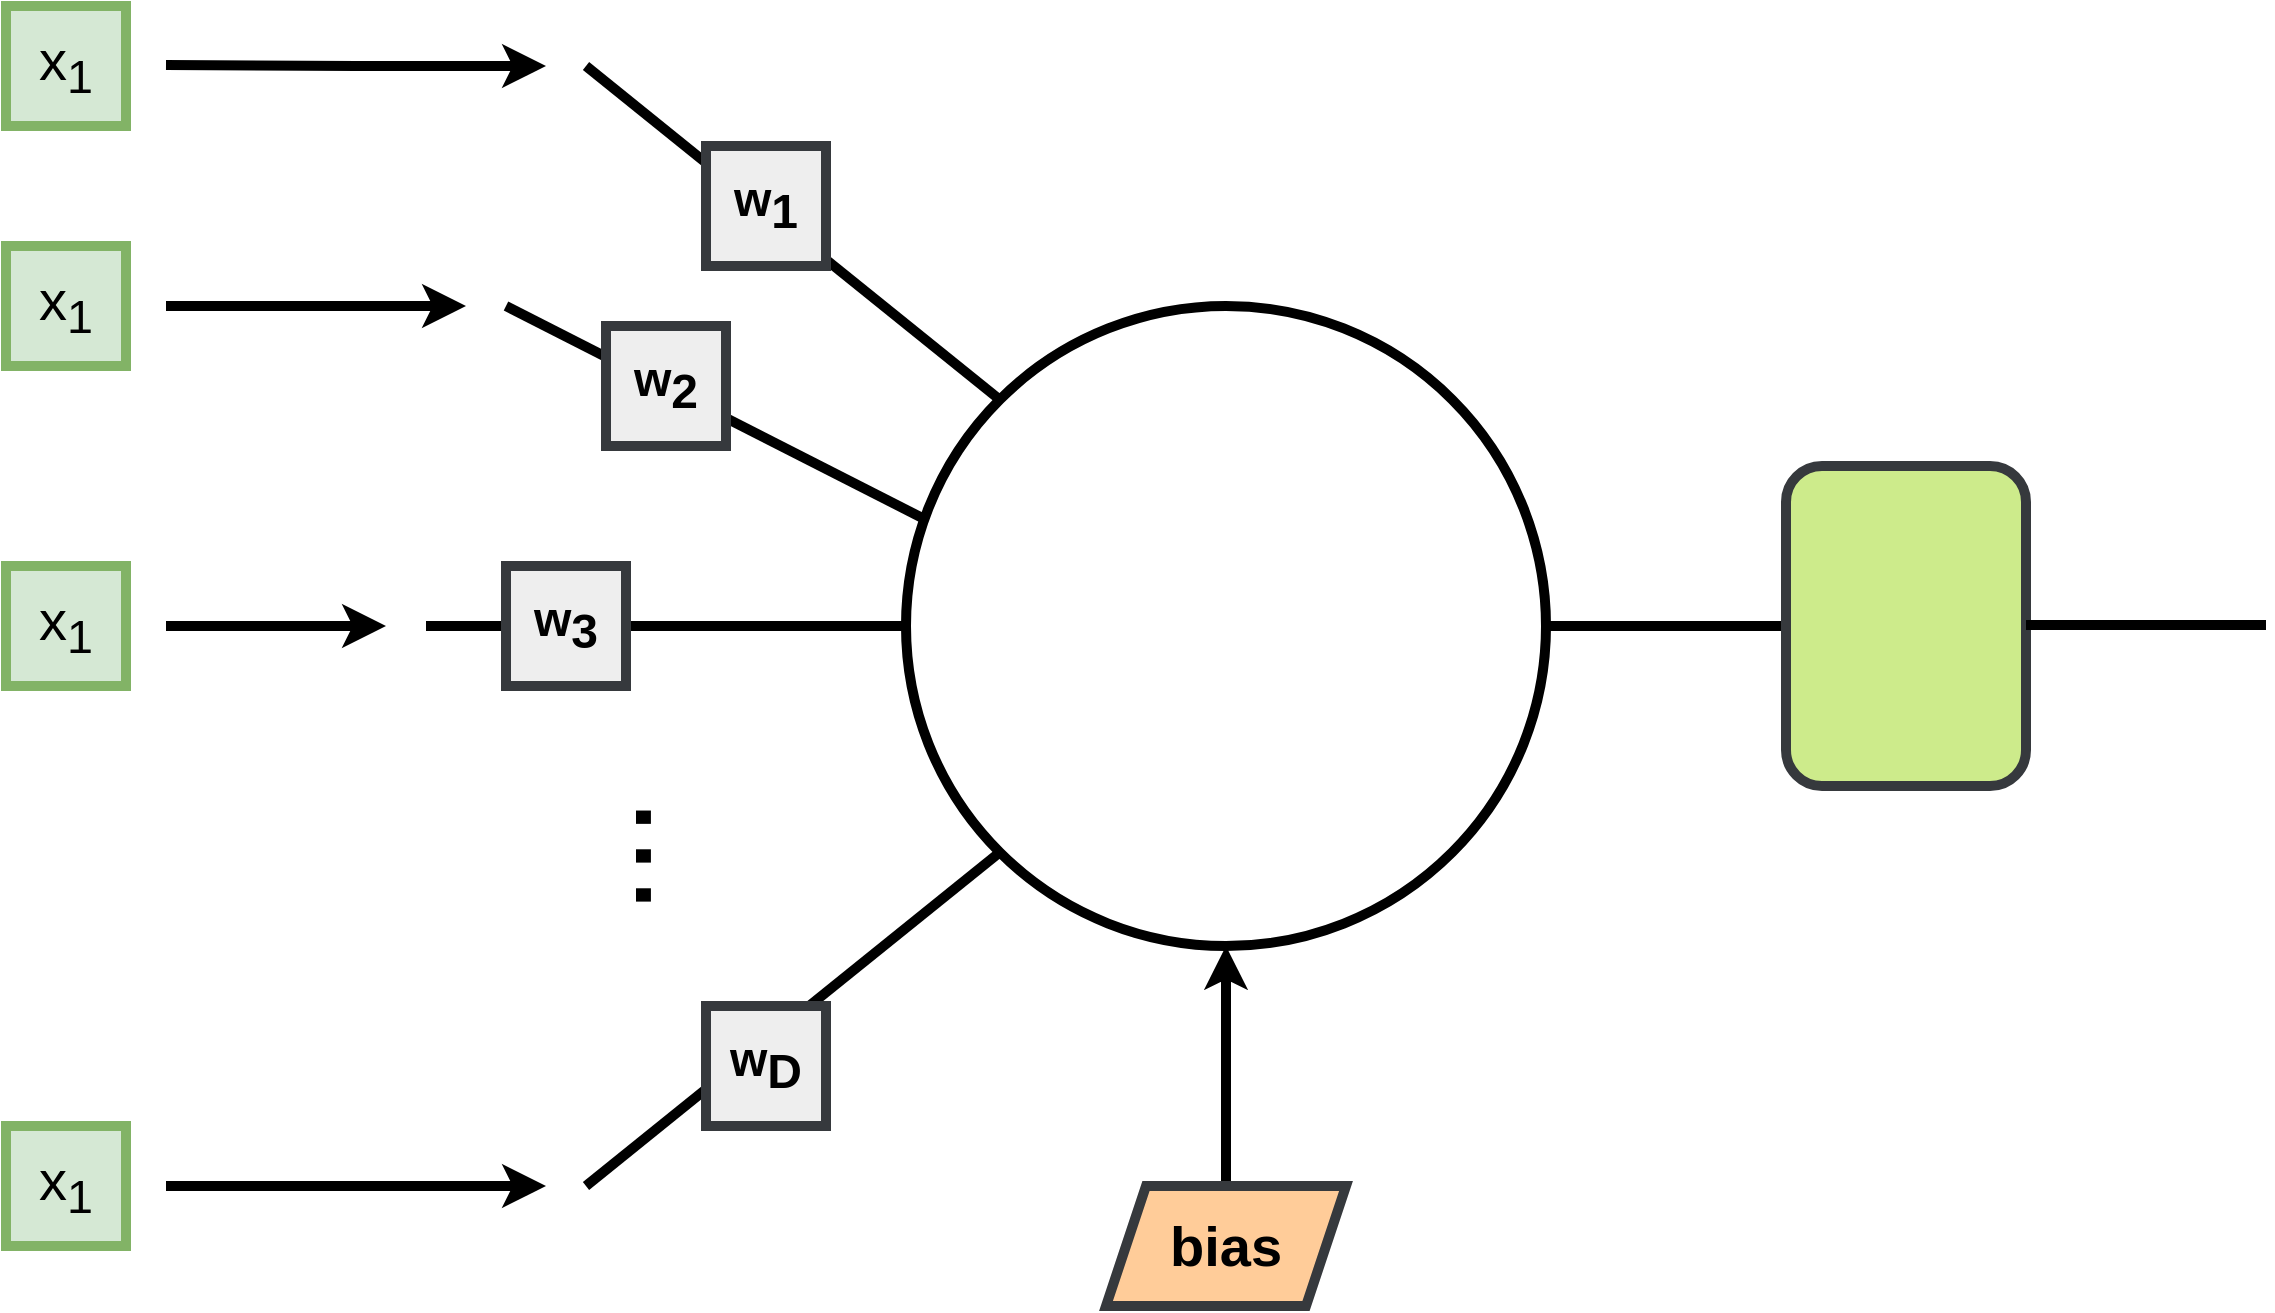 <mxfile version="24.7.15">
  <diagram name="Page-1" id="F3fQAGKga9oMP5JmTagn">
    <mxGraphModel dx="2214" dy="793" grid="1" gridSize="10" guides="1" tooltips="1" connect="1" arrows="1" fold="1" page="1" pageScale="1" pageWidth="850" pageHeight="1100" math="0" shadow="0">
      <root>
        <mxCell id="0" />
        <mxCell id="1" parent="0" />
        <mxCell id="6XoJzIgcjdnXIeTt4XoX-1" value="" style="ellipse;whiteSpace=wrap;html=1;aspect=fixed;strokeWidth=5;fontSize=18;fontStyle=1" vertex="1" parent="1">
          <mxGeometry x="420" y="160" width="320" height="320" as="geometry" />
        </mxCell>
        <mxCell id="6XoJzIgcjdnXIeTt4XoX-2" value="" style="endArrow=none;html=1;rounded=0;entryX=0;entryY=0;entryDx=0;entryDy=0;strokeWidth=5;fontSize=18;fontStyle=1" edge="1" parent="1" target="6XoJzIgcjdnXIeTt4XoX-1">
          <mxGeometry width="50" height="50" relative="1" as="geometry">
            <mxPoint x="260" y="40" as="sourcePoint" />
            <mxPoint x="630" y="380" as="targetPoint" />
          </mxGeometry>
        </mxCell>
        <mxCell id="6XoJzIgcjdnXIeTt4XoX-3" value="" style="endArrow=none;html=1;rounded=0;entryX=0.031;entryY=0.334;entryDx=0;entryDy=0;entryPerimeter=0;strokeWidth=5;fontSize=18;fontStyle=1" edge="1" parent="1" target="6XoJzIgcjdnXIeTt4XoX-1">
          <mxGeometry width="50" height="50" relative="1" as="geometry">
            <mxPoint x="220" y="160" as="sourcePoint" />
            <mxPoint x="477" y="217" as="targetPoint" />
          </mxGeometry>
        </mxCell>
        <mxCell id="6XoJzIgcjdnXIeTt4XoX-5" value="" style="endArrow=none;html=1;rounded=0;entryX=0;entryY=1;entryDx=0;entryDy=0;strokeWidth=5;fontSize=18;fontStyle=1" edge="1" parent="1" target="6XoJzIgcjdnXIeTt4XoX-1">
          <mxGeometry width="50" height="50" relative="1" as="geometry">
            <mxPoint x="260" y="600" as="sourcePoint" />
            <mxPoint x="442" y="396" as="targetPoint" />
          </mxGeometry>
        </mxCell>
        <mxCell id="6XoJzIgcjdnXIeTt4XoX-6" value="" style="endArrow=none;html=1;rounded=0;entryX=0;entryY=0.5;entryDx=0;entryDy=0;strokeWidth=5;fontSize=24;fontStyle=1" edge="1" parent="1" source="6XoJzIgcjdnXIeTt4XoX-13" target="6XoJzIgcjdnXIeTt4XoX-1">
          <mxGeometry width="50" height="50" relative="1" as="geometry">
            <mxPoint x="180" y="320" as="sourcePoint" />
            <mxPoint x="452" y="406" as="targetPoint" />
          </mxGeometry>
        </mxCell>
        <mxCell id="6XoJzIgcjdnXIeTt4XoX-7" value="" style="endArrow=none;html=1;rounded=0;entryX=1;entryY=0.5;entryDx=0;entryDy=0;strokeWidth=5;fontSize=18;fontStyle=1" edge="1" parent="1" target="6XoJzIgcjdnXIeTt4XoX-1">
          <mxGeometry width="50" height="50" relative="1" as="geometry">
            <mxPoint x="860" y="320" as="sourcePoint" />
            <mxPoint x="462" y="416" as="targetPoint" />
          </mxGeometry>
        </mxCell>
        <mxCell id="6XoJzIgcjdnXIeTt4XoX-8" value="" style="rounded=1;whiteSpace=wrap;html=1;strokeWidth=5;fontSize=18;fontStyle=1;fillColor=#cdeb8b;strokeColor=#36393d;" vertex="1" parent="1">
          <mxGeometry x="860" y="240" width="120" height="160" as="geometry" />
        </mxCell>
        <mxCell id="6XoJzIgcjdnXIeTt4XoX-9" value="" style="endArrow=none;html=1;rounded=0;entryX=1;entryY=0.5;entryDx=0;entryDy=0;strokeWidth=5;fontSize=18;fontStyle=1" edge="1" parent="1">
          <mxGeometry width="50" height="50" relative="1" as="geometry">
            <mxPoint x="1100" y="319.5" as="sourcePoint" />
            <mxPoint x="980" y="319.5" as="targetPoint" />
          </mxGeometry>
        </mxCell>
        <mxCell id="6XoJzIgcjdnXIeTt4XoX-10" value="w&lt;sub style=&quot;font-size: 24px;&quot;&gt;1&lt;/sub&gt;" style="rounded=0;whiteSpace=wrap;html=1;strokeWidth=5;fontSize=24;fontStyle=1;fillColor=#eeeeee;strokeColor=#36393d;" vertex="1" parent="1">
          <mxGeometry x="320" y="80" width="60" height="60" as="geometry" />
        </mxCell>
        <mxCell id="6XoJzIgcjdnXIeTt4XoX-12" value="w&lt;sub style=&quot;font-size: 24px;&quot;&gt;2&lt;/sub&gt;" style="rounded=0;whiteSpace=wrap;html=1;strokeWidth=5;fontSize=24;fontStyle=1;fillColor=#eeeeee;strokeColor=#36393d;" vertex="1" parent="1">
          <mxGeometry x="270" y="170" width="60" height="60" as="geometry" />
        </mxCell>
        <mxCell id="6XoJzIgcjdnXIeTt4XoX-14" value="" style="endArrow=none;html=1;rounded=0;entryX=0;entryY=0.5;entryDx=0;entryDy=0;strokeWidth=5;fontSize=18;fontStyle=1" edge="1" parent="1" target="6XoJzIgcjdnXIeTt4XoX-13">
          <mxGeometry width="50" height="50" relative="1" as="geometry">
            <mxPoint x="180" y="320" as="sourcePoint" />
            <mxPoint x="420" y="320" as="targetPoint" />
          </mxGeometry>
        </mxCell>
        <mxCell id="6XoJzIgcjdnXIeTt4XoX-13" value="w&lt;sub style=&quot;font-size: 24px;&quot;&gt;3&lt;/sub&gt;" style="rounded=0;whiteSpace=wrap;html=1;strokeWidth=5;fontSize=24;fontStyle=1;fillColor=#eeeeee;strokeColor=#36393d;" vertex="1" parent="1">
          <mxGeometry x="220" y="290" width="60" height="60" as="geometry" />
        </mxCell>
        <mxCell id="6XoJzIgcjdnXIeTt4XoX-16" value="w&lt;sub style=&quot;font-size: 24px;&quot;&gt;D&lt;/sub&gt;" style="rounded=0;whiteSpace=wrap;html=1;strokeWidth=5;fontSize=24;fontStyle=1;fillColor=#eeeeee;strokeColor=#36393d;" vertex="1" parent="1">
          <mxGeometry x="320" y="510" width="60" height="60" as="geometry" />
        </mxCell>
        <mxCell id="6XoJzIgcjdnXIeTt4XoX-18" style="edgeStyle=orthogonalEdgeStyle;rounded=0;orthogonalLoop=1;jettySize=auto;html=1;entryX=0.5;entryY=1;entryDx=0;entryDy=0;strokeWidth=5;fontSize=18;fontStyle=1" edge="1" parent="1" source="6XoJzIgcjdnXIeTt4XoX-17" target="6XoJzIgcjdnXIeTt4XoX-1">
          <mxGeometry relative="1" as="geometry" />
        </mxCell>
        <mxCell id="6XoJzIgcjdnXIeTt4XoX-17" value="bias" style="shape=parallelogram;perimeter=parallelogramPerimeter;whiteSpace=wrap;html=1;fixedSize=1;strokeWidth=5;fontSize=28;fontStyle=1;fillColor=#ffcc99;strokeColor=#36393d;" vertex="1" parent="1">
          <mxGeometry x="520" y="600" width="120" height="60" as="geometry" />
        </mxCell>
        <mxCell id="6XoJzIgcjdnXIeTt4XoX-22" value="..." style="text;html=1;align=center;verticalAlign=middle;whiteSpace=wrap;rounded=0;fontSize=70;rotation=90;" vertex="1" parent="1">
          <mxGeometry x="280" y="420" width="60" height="30" as="geometry" />
        </mxCell>
        <mxCell id="6XoJzIgcjdnXIeTt4XoX-26" style="edgeStyle=orthogonalEdgeStyle;rounded=0;orthogonalLoop=1;jettySize=auto;html=1;strokeWidth=5;" edge="1" parent="1">
          <mxGeometry relative="1" as="geometry">
            <mxPoint x="240" y="40" as="targetPoint" />
            <mxPoint x="50" y="39.5" as="sourcePoint" />
          </mxGeometry>
        </mxCell>
        <mxCell id="6XoJzIgcjdnXIeTt4XoX-24" value="&lt;font style=&quot;font-size: 28px;&quot;&gt;x&lt;sub&gt;1&lt;/sub&gt;&lt;/font&gt;" style="rounded=0;whiteSpace=wrap;html=1;fillColor=#d5e8d4;strokeColor=#82b366;strokeWidth=5;" vertex="1" parent="1">
          <mxGeometry x="-30" y="10" width="60" height="60" as="geometry" />
        </mxCell>
        <mxCell id="6XoJzIgcjdnXIeTt4XoX-27" style="edgeStyle=orthogonalEdgeStyle;rounded=0;orthogonalLoop=1;jettySize=auto;html=1;strokeWidth=5;" edge="1" parent="1">
          <mxGeometry relative="1" as="geometry">
            <mxPoint x="200" y="160" as="targetPoint" />
            <mxPoint x="50" y="160" as="sourcePoint" />
          </mxGeometry>
        </mxCell>
        <mxCell id="6XoJzIgcjdnXIeTt4XoX-28" value="&lt;font style=&quot;font-size: 28px;&quot;&gt;x&lt;sub&gt;1&lt;/sub&gt;&lt;/font&gt;" style="rounded=0;whiteSpace=wrap;html=1;fillColor=#d5e8d4;strokeColor=#82b366;strokeWidth=5;" vertex="1" parent="1">
          <mxGeometry x="-30" y="130" width="60" height="60" as="geometry" />
        </mxCell>
        <mxCell id="6XoJzIgcjdnXIeTt4XoX-29" style="edgeStyle=orthogonalEdgeStyle;rounded=0;orthogonalLoop=1;jettySize=auto;html=1;strokeWidth=5;" edge="1" parent="1">
          <mxGeometry relative="1" as="geometry">
            <mxPoint x="160" y="320" as="targetPoint" />
            <mxPoint x="50" y="320" as="sourcePoint" />
          </mxGeometry>
        </mxCell>
        <mxCell id="6XoJzIgcjdnXIeTt4XoX-30" value="&lt;font style=&quot;font-size: 28px;&quot;&gt;x&lt;sub&gt;1&lt;/sub&gt;&lt;/font&gt;" style="rounded=0;whiteSpace=wrap;html=1;fillColor=#d5e8d4;strokeColor=#82b366;strokeWidth=5;" vertex="1" parent="1">
          <mxGeometry x="-30" y="290" width="60" height="60" as="geometry" />
        </mxCell>
        <mxCell id="6XoJzIgcjdnXIeTt4XoX-31" style="edgeStyle=orthogonalEdgeStyle;rounded=0;orthogonalLoop=1;jettySize=auto;html=1;strokeWidth=5;" edge="1" parent="1">
          <mxGeometry relative="1" as="geometry">
            <mxPoint x="240" y="600" as="targetPoint" />
            <mxPoint x="50" y="600" as="sourcePoint" />
          </mxGeometry>
        </mxCell>
        <mxCell id="6XoJzIgcjdnXIeTt4XoX-32" value="&lt;font style=&quot;font-size: 28px;&quot;&gt;x&lt;sub&gt;1&lt;/sub&gt;&lt;/font&gt;" style="rounded=0;whiteSpace=wrap;html=1;fillColor=#d5e8d4;strokeColor=#82b366;strokeWidth=5;" vertex="1" parent="1">
          <mxGeometry x="-30" y="570" width="60" height="60" as="geometry" />
        </mxCell>
      </root>
    </mxGraphModel>
  </diagram>
</mxfile>
